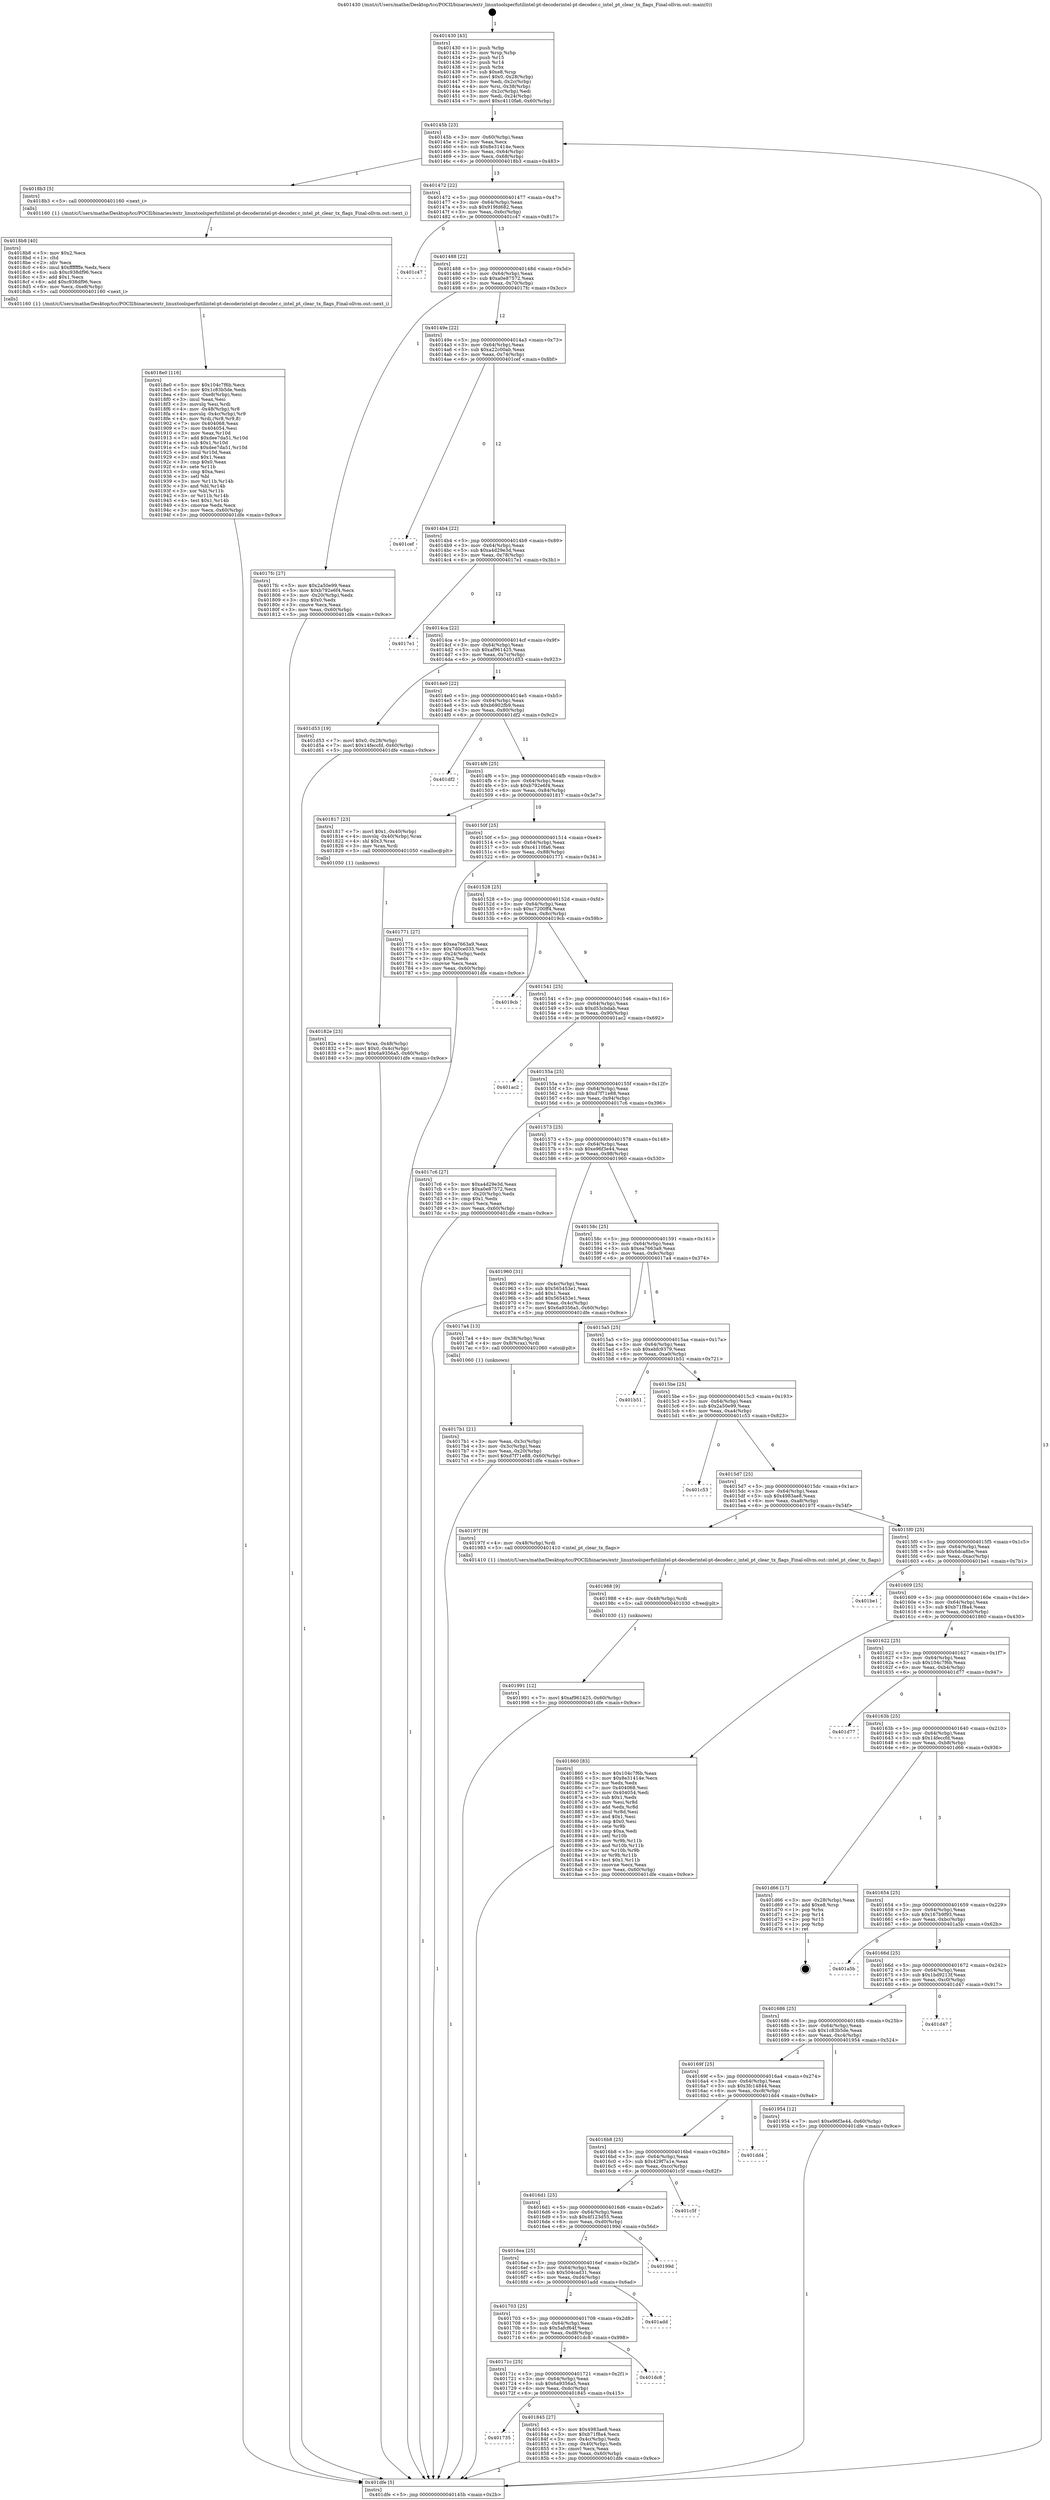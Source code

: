 digraph "0x401430" {
  label = "0x401430 (/mnt/c/Users/mathe/Desktop/tcc/POCII/binaries/extr_linuxtoolsperfutilintel-pt-decoderintel-pt-decoder.c_intel_pt_clear_tx_flags_Final-ollvm.out::main(0))"
  labelloc = "t"
  node[shape=record]

  Entry [label="",width=0.3,height=0.3,shape=circle,fillcolor=black,style=filled]
  "0x40145b" [label="{
     0x40145b [23]\l
     | [instrs]\l
     &nbsp;&nbsp;0x40145b \<+3\>: mov -0x60(%rbp),%eax\l
     &nbsp;&nbsp;0x40145e \<+2\>: mov %eax,%ecx\l
     &nbsp;&nbsp;0x401460 \<+6\>: sub $0x8e31414e,%ecx\l
     &nbsp;&nbsp;0x401466 \<+3\>: mov %eax,-0x64(%rbp)\l
     &nbsp;&nbsp;0x401469 \<+3\>: mov %ecx,-0x68(%rbp)\l
     &nbsp;&nbsp;0x40146c \<+6\>: je 00000000004018b3 \<main+0x483\>\l
  }"]
  "0x4018b3" [label="{
     0x4018b3 [5]\l
     | [instrs]\l
     &nbsp;&nbsp;0x4018b3 \<+5\>: call 0000000000401160 \<next_i\>\l
     | [calls]\l
     &nbsp;&nbsp;0x401160 \{1\} (/mnt/c/Users/mathe/Desktop/tcc/POCII/binaries/extr_linuxtoolsperfutilintel-pt-decoderintel-pt-decoder.c_intel_pt_clear_tx_flags_Final-ollvm.out::next_i)\l
  }"]
  "0x401472" [label="{
     0x401472 [22]\l
     | [instrs]\l
     &nbsp;&nbsp;0x401472 \<+5\>: jmp 0000000000401477 \<main+0x47\>\l
     &nbsp;&nbsp;0x401477 \<+3\>: mov -0x64(%rbp),%eax\l
     &nbsp;&nbsp;0x40147a \<+5\>: sub $0x919fd682,%eax\l
     &nbsp;&nbsp;0x40147f \<+3\>: mov %eax,-0x6c(%rbp)\l
     &nbsp;&nbsp;0x401482 \<+6\>: je 0000000000401c47 \<main+0x817\>\l
  }"]
  Exit [label="",width=0.3,height=0.3,shape=circle,fillcolor=black,style=filled,peripheries=2]
  "0x401c47" [label="{
     0x401c47\l
  }", style=dashed]
  "0x401488" [label="{
     0x401488 [22]\l
     | [instrs]\l
     &nbsp;&nbsp;0x401488 \<+5\>: jmp 000000000040148d \<main+0x5d\>\l
     &nbsp;&nbsp;0x40148d \<+3\>: mov -0x64(%rbp),%eax\l
     &nbsp;&nbsp;0x401490 \<+5\>: sub $0xa0e87572,%eax\l
     &nbsp;&nbsp;0x401495 \<+3\>: mov %eax,-0x70(%rbp)\l
     &nbsp;&nbsp;0x401498 \<+6\>: je 00000000004017fc \<main+0x3cc\>\l
  }"]
  "0x401991" [label="{
     0x401991 [12]\l
     | [instrs]\l
     &nbsp;&nbsp;0x401991 \<+7\>: movl $0xaf961425,-0x60(%rbp)\l
     &nbsp;&nbsp;0x401998 \<+5\>: jmp 0000000000401dfe \<main+0x9ce\>\l
  }"]
  "0x4017fc" [label="{
     0x4017fc [27]\l
     | [instrs]\l
     &nbsp;&nbsp;0x4017fc \<+5\>: mov $0x2a50e99,%eax\l
     &nbsp;&nbsp;0x401801 \<+5\>: mov $0xb792e6f4,%ecx\l
     &nbsp;&nbsp;0x401806 \<+3\>: mov -0x20(%rbp),%edx\l
     &nbsp;&nbsp;0x401809 \<+3\>: cmp $0x0,%edx\l
     &nbsp;&nbsp;0x40180c \<+3\>: cmove %ecx,%eax\l
     &nbsp;&nbsp;0x40180f \<+3\>: mov %eax,-0x60(%rbp)\l
     &nbsp;&nbsp;0x401812 \<+5\>: jmp 0000000000401dfe \<main+0x9ce\>\l
  }"]
  "0x40149e" [label="{
     0x40149e [22]\l
     | [instrs]\l
     &nbsp;&nbsp;0x40149e \<+5\>: jmp 00000000004014a3 \<main+0x73\>\l
     &nbsp;&nbsp;0x4014a3 \<+3\>: mov -0x64(%rbp),%eax\l
     &nbsp;&nbsp;0x4014a6 \<+5\>: sub $0xa22c00ab,%eax\l
     &nbsp;&nbsp;0x4014ab \<+3\>: mov %eax,-0x74(%rbp)\l
     &nbsp;&nbsp;0x4014ae \<+6\>: je 0000000000401cef \<main+0x8bf\>\l
  }"]
  "0x401988" [label="{
     0x401988 [9]\l
     | [instrs]\l
     &nbsp;&nbsp;0x401988 \<+4\>: mov -0x48(%rbp),%rdi\l
     &nbsp;&nbsp;0x40198c \<+5\>: call 0000000000401030 \<free@plt\>\l
     | [calls]\l
     &nbsp;&nbsp;0x401030 \{1\} (unknown)\l
  }"]
  "0x401cef" [label="{
     0x401cef\l
  }", style=dashed]
  "0x4014b4" [label="{
     0x4014b4 [22]\l
     | [instrs]\l
     &nbsp;&nbsp;0x4014b4 \<+5\>: jmp 00000000004014b9 \<main+0x89\>\l
     &nbsp;&nbsp;0x4014b9 \<+3\>: mov -0x64(%rbp),%eax\l
     &nbsp;&nbsp;0x4014bc \<+5\>: sub $0xa4d29e3d,%eax\l
     &nbsp;&nbsp;0x4014c1 \<+3\>: mov %eax,-0x78(%rbp)\l
     &nbsp;&nbsp;0x4014c4 \<+6\>: je 00000000004017e1 \<main+0x3b1\>\l
  }"]
  "0x4018e0" [label="{
     0x4018e0 [116]\l
     | [instrs]\l
     &nbsp;&nbsp;0x4018e0 \<+5\>: mov $0x104c7f6b,%ecx\l
     &nbsp;&nbsp;0x4018e5 \<+5\>: mov $0x1c83b5de,%edx\l
     &nbsp;&nbsp;0x4018ea \<+6\>: mov -0xe8(%rbp),%esi\l
     &nbsp;&nbsp;0x4018f0 \<+3\>: imul %eax,%esi\l
     &nbsp;&nbsp;0x4018f3 \<+3\>: movslq %esi,%rdi\l
     &nbsp;&nbsp;0x4018f6 \<+4\>: mov -0x48(%rbp),%r8\l
     &nbsp;&nbsp;0x4018fa \<+4\>: movslq -0x4c(%rbp),%r9\l
     &nbsp;&nbsp;0x4018fe \<+4\>: mov %rdi,(%r8,%r9,8)\l
     &nbsp;&nbsp;0x401902 \<+7\>: mov 0x404068,%eax\l
     &nbsp;&nbsp;0x401909 \<+7\>: mov 0x404054,%esi\l
     &nbsp;&nbsp;0x401910 \<+3\>: mov %eax,%r10d\l
     &nbsp;&nbsp;0x401913 \<+7\>: add $0xdee7da51,%r10d\l
     &nbsp;&nbsp;0x40191a \<+4\>: sub $0x1,%r10d\l
     &nbsp;&nbsp;0x40191e \<+7\>: sub $0xdee7da51,%r10d\l
     &nbsp;&nbsp;0x401925 \<+4\>: imul %r10d,%eax\l
     &nbsp;&nbsp;0x401929 \<+3\>: and $0x1,%eax\l
     &nbsp;&nbsp;0x40192c \<+3\>: cmp $0x0,%eax\l
     &nbsp;&nbsp;0x40192f \<+4\>: sete %r11b\l
     &nbsp;&nbsp;0x401933 \<+3\>: cmp $0xa,%esi\l
     &nbsp;&nbsp;0x401936 \<+3\>: setl %bl\l
     &nbsp;&nbsp;0x401939 \<+3\>: mov %r11b,%r14b\l
     &nbsp;&nbsp;0x40193c \<+3\>: and %bl,%r14b\l
     &nbsp;&nbsp;0x40193f \<+3\>: xor %bl,%r11b\l
     &nbsp;&nbsp;0x401942 \<+3\>: or %r11b,%r14b\l
     &nbsp;&nbsp;0x401945 \<+4\>: test $0x1,%r14b\l
     &nbsp;&nbsp;0x401949 \<+3\>: cmovne %edx,%ecx\l
     &nbsp;&nbsp;0x40194c \<+3\>: mov %ecx,-0x60(%rbp)\l
     &nbsp;&nbsp;0x40194f \<+5\>: jmp 0000000000401dfe \<main+0x9ce\>\l
  }"]
  "0x4017e1" [label="{
     0x4017e1\l
  }", style=dashed]
  "0x4014ca" [label="{
     0x4014ca [22]\l
     | [instrs]\l
     &nbsp;&nbsp;0x4014ca \<+5\>: jmp 00000000004014cf \<main+0x9f\>\l
     &nbsp;&nbsp;0x4014cf \<+3\>: mov -0x64(%rbp),%eax\l
     &nbsp;&nbsp;0x4014d2 \<+5\>: sub $0xaf961425,%eax\l
     &nbsp;&nbsp;0x4014d7 \<+3\>: mov %eax,-0x7c(%rbp)\l
     &nbsp;&nbsp;0x4014da \<+6\>: je 0000000000401d53 \<main+0x923\>\l
  }"]
  "0x4018b8" [label="{
     0x4018b8 [40]\l
     | [instrs]\l
     &nbsp;&nbsp;0x4018b8 \<+5\>: mov $0x2,%ecx\l
     &nbsp;&nbsp;0x4018bd \<+1\>: cltd\l
     &nbsp;&nbsp;0x4018be \<+2\>: idiv %ecx\l
     &nbsp;&nbsp;0x4018c0 \<+6\>: imul $0xfffffffe,%edx,%ecx\l
     &nbsp;&nbsp;0x4018c6 \<+6\>: sub $0xc938df96,%ecx\l
     &nbsp;&nbsp;0x4018cc \<+3\>: add $0x1,%ecx\l
     &nbsp;&nbsp;0x4018cf \<+6\>: add $0xc938df96,%ecx\l
     &nbsp;&nbsp;0x4018d5 \<+6\>: mov %ecx,-0xe8(%rbp)\l
     &nbsp;&nbsp;0x4018db \<+5\>: call 0000000000401160 \<next_i\>\l
     | [calls]\l
     &nbsp;&nbsp;0x401160 \{1\} (/mnt/c/Users/mathe/Desktop/tcc/POCII/binaries/extr_linuxtoolsperfutilintel-pt-decoderintel-pt-decoder.c_intel_pt_clear_tx_flags_Final-ollvm.out::next_i)\l
  }"]
  "0x401d53" [label="{
     0x401d53 [19]\l
     | [instrs]\l
     &nbsp;&nbsp;0x401d53 \<+7\>: movl $0x0,-0x28(%rbp)\l
     &nbsp;&nbsp;0x401d5a \<+7\>: movl $0x14feccfd,-0x60(%rbp)\l
     &nbsp;&nbsp;0x401d61 \<+5\>: jmp 0000000000401dfe \<main+0x9ce\>\l
  }"]
  "0x4014e0" [label="{
     0x4014e0 [22]\l
     | [instrs]\l
     &nbsp;&nbsp;0x4014e0 \<+5\>: jmp 00000000004014e5 \<main+0xb5\>\l
     &nbsp;&nbsp;0x4014e5 \<+3\>: mov -0x64(%rbp),%eax\l
     &nbsp;&nbsp;0x4014e8 \<+5\>: sub $0xb6902fb9,%eax\l
     &nbsp;&nbsp;0x4014ed \<+3\>: mov %eax,-0x80(%rbp)\l
     &nbsp;&nbsp;0x4014f0 \<+6\>: je 0000000000401df2 \<main+0x9c2\>\l
  }"]
  "0x401735" [label="{
     0x401735\l
  }", style=dashed]
  "0x401df2" [label="{
     0x401df2\l
  }", style=dashed]
  "0x4014f6" [label="{
     0x4014f6 [25]\l
     | [instrs]\l
     &nbsp;&nbsp;0x4014f6 \<+5\>: jmp 00000000004014fb \<main+0xcb\>\l
     &nbsp;&nbsp;0x4014fb \<+3\>: mov -0x64(%rbp),%eax\l
     &nbsp;&nbsp;0x4014fe \<+5\>: sub $0xb792e6f4,%eax\l
     &nbsp;&nbsp;0x401503 \<+6\>: mov %eax,-0x84(%rbp)\l
     &nbsp;&nbsp;0x401509 \<+6\>: je 0000000000401817 \<main+0x3e7\>\l
  }"]
  "0x401845" [label="{
     0x401845 [27]\l
     | [instrs]\l
     &nbsp;&nbsp;0x401845 \<+5\>: mov $0x4983ae8,%eax\l
     &nbsp;&nbsp;0x40184a \<+5\>: mov $0xb71f8a4,%ecx\l
     &nbsp;&nbsp;0x40184f \<+3\>: mov -0x4c(%rbp),%edx\l
     &nbsp;&nbsp;0x401852 \<+3\>: cmp -0x40(%rbp),%edx\l
     &nbsp;&nbsp;0x401855 \<+3\>: cmovl %ecx,%eax\l
     &nbsp;&nbsp;0x401858 \<+3\>: mov %eax,-0x60(%rbp)\l
     &nbsp;&nbsp;0x40185b \<+5\>: jmp 0000000000401dfe \<main+0x9ce\>\l
  }"]
  "0x401817" [label="{
     0x401817 [23]\l
     | [instrs]\l
     &nbsp;&nbsp;0x401817 \<+7\>: movl $0x1,-0x40(%rbp)\l
     &nbsp;&nbsp;0x40181e \<+4\>: movslq -0x40(%rbp),%rax\l
     &nbsp;&nbsp;0x401822 \<+4\>: shl $0x3,%rax\l
     &nbsp;&nbsp;0x401826 \<+3\>: mov %rax,%rdi\l
     &nbsp;&nbsp;0x401829 \<+5\>: call 0000000000401050 \<malloc@plt\>\l
     | [calls]\l
     &nbsp;&nbsp;0x401050 \{1\} (unknown)\l
  }"]
  "0x40150f" [label="{
     0x40150f [25]\l
     | [instrs]\l
     &nbsp;&nbsp;0x40150f \<+5\>: jmp 0000000000401514 \<main+0xe4\>\l
     &nbsp;&nbsp;0x401514 \<+3\>: mov -0x64(%rbp),%eax\l
     &nbsp;&nbsp;0x401517 \<+5\>: sub $0xc4110fa6,%eax\l
     &nbsp;&nbsp;0x40151c \<+6\>: mov %eax,-0x88(%rbp)\l
     &nbsp;&nbsp;0x401522 \<+6\>: je 0000000000401771 \<main+0x341\>\l
  }"]
  "0x40171c" [label="{
     0x40171c [25]\l
     | [instrs]\l
     &nbsp;&nbsp;0x40171c \<+5\>: jmp 0000000000401721 \<main+0x2f1\>\l
     &nbsp;&nbsp;0x401721 \<+3\>: mov -0x64(%rbp),%eax\l
     &nbsp;&nbsp;0x401724 \<+5\>: sub $0x6a9356a5,%eax\l
     &nbsp;&nbsp;0x401729 \<+6\>: mov %eax,-0xdc(%rbp)\l
     &nbsp;&nbsp;0x40172f \<+6\>: je 0000000000401845 \<main+0x415\>\l
  }"]
  "0x401771" [label="{
     0x401771 [27]\l
     | [instrs]\l
     &nbsp;&nbsp;0x401771 \<+5\>: mov $0xea7663a9,%eax\l
     &nbsp;&nbsp;0x401776 \<+5\>: mov $0x7d0ce035,%ecx\l
     &nbsp;&nbsp;0x40177b \<+3\>: mov -0x24(%rbp),%edx\l
     &nbsp;&nbsp;0x40177e \<+3\>: cmp $0x2,%edx\l
     &nbsp;&nbsp;0x401781 \<+3\>: cmovne %ecx,%eax\l
     &nbsp;&nbsp;0x401784 \<+3\>: mov %eax,-0x60(%rbp)\l
     &nbsp;&nbsp;0x401787 \<+5\>: jmp 0000000000401dfe \<main+0x9ce\>\l
  }"]
  "0x401528" [label="{
     0x401528 [25]\l
     | [instrs]\l
     &nbsp;&nbsp;0x401528 \<+5\>: jmp 000000000040152d \<main+0xfd\>\l
     &nbsp;&nbsp;0x40152d \<+3\>: mov -0x64(%rbp),%eax\l
     &nbsp;&nbsp;0x401530 \<+5\>: sub $0xc7200ff4,%eax\l
     &nbsp;&nbsp;0x401535 \<+6\>: mov %eax,-0x8c(%rbp)\l
     &nbsp;&nbsp;0x40153b \<+6\>: je 00000000004019cb \<main+0x59b\>\l
  }"]
  "0x401dfe" [label="{
     0x401dfe [5]\l
     | [instrs]\l
     &nbsp;&nbsp;0x401dfe \<+5\>: jmp 000000000040145b \<main+0x2b\>\l
  }"]
  "0x401430" [label="{
     0x401430 [43]\l
     | [instrs]\l
     &nbsp;&nbsp;0x401430 \<+1\>: push %rbp\l
     &nbsp;&nbsp;0x401431 \<+3\>: mov %rsp,%rbp\l
     &nbsp;&nbsp;0x401434 \<+2\>: push %r15\l
     &nbsp;&nbsp;0x401436 \<+2\>: push %r14\l
     &nbsp;&nbsp;0x401438 \<+1\>: push %rbx\l
     &nbsp;&nbsp;0x401439 \<+7\>: sub $0xe8,%rsp\l
     &nbsp;&nbsp;0x401440 \<+7\>: movl $0x0,-0x28(%rbp)\l
     &nbsp;&nbsp;0x401447 \<+3\>: mov %edi,-0x2c(%rbp)\l
     &nbsp;&nbsp;0x40144a \<+4\>: mov %rsi,-0x38(%rbp)\l
     &nbsp;&nbsp;0x40144e \<+3\>: mov -0x2c(%rbp),%edi\l
     &nbsp;&nbsp;0x401451 \<+3\>: mov %edi,-0x24(%rbp)\l
     &nbsp;&nbsp;0x401454 \<+7\>: movl $0xc4110fa6,-0x60(%rbp)\l
  }"]
  "0x401dc8" [label="{
     0x401dc8\l
  }", style=dashed]
  "0x4019cb" [label="{
     0x4019cb\l
  }", style=dashed]
  "0x401541" [label="{
     0x401541 [25]\l
     | [instrs]\l
     &nbsp;&nbsp;0x401541 \<+5\>: jmp 0000000000401546 \<main+0x116\>\l
     &nbsp;&nbsp;0x401546 \<+3\>: mov -0x64(%rbp),%eax\l
     &nbsp;&nbsp;0x401549 \<+5\>: sub $0xd53cbdab,%eax\l
     &nbsp;&nbsp;0x40154e \<+6\>: mov %eax,-0x90(%rbp)\l
     &nbsp;&nbsp;0x401554 \<+6\>: je 0000000000401ac2 \<main+0x692\>\l
  }"]
  "0x401703" [label="{
     0x401703 [25]\l
     | [instrs]\l
     &nbsp;&nbsp;0x401703 \<+5\>: jmp 0000000000401708 \<main+0x2d8\>\l
     &nbsp;&nbsp;0x401708 \<+3\>: mov -0x64(%rbp),%eax\l
     &nbsp;&nbsp;0x40170b \<+5\>: sub $0x5afcf64f,%eax\l
     &nbsp;&nbsp;0x401710 \<+6\>: mov %eax,-0xd8(%rbp)\l
     &nbsp;&nbsp;0x401716 \<+6\>: je 0000000000401dc8 \<main+0x998\>\l
  }"]
  "0x401ac2" [label="{
     0x401ac2\l
  }", style=dashed]
  "0x40155a" [label="{
     0x40155a [25]\l
     | [instrs]\l
     &nbsp;&nbsp;0x40155a \<+5\>: jmp 000000000040155f \<main+0x12f\>\l
     &nbsp;&nbsp;0x40155f \<+3\>: mov -0x64(%rbp),%eax\l
     &nbsp;&nbsp;0x401562 \<+5\>: sub $0xd7f71e88,%eax\l
     &nbsp;&nbsp;0x401567 \<+6\>: mov %eax,-0x94(%rbp)\l
     &nbsp;&nbsp;0x40156d \<+6\>: je 00000000004017c6 \<main+0x396\>\l
  }"]
  "0x401add" [label="{
     0x401add\l
  }", style=dashed]
  "0x4017c6" [label="{
     0x4017c6 [27]\l
     | [instrs]\l
     &nbsp;&nbsp;0x4017c6 \<+5\>: mov $0xa4d29e3d,%eax\l
     &nbsp;&nbsp;0x4017cb \<+5\>: mov $0xa0e87572,%ecx\l
     &nbsp;&nbsp;0x4017d0 \<+3\>: mov -0x20(%rbp),%edx\l
     &nbsp;&nbsp;0x4017d3 \<+3\>: cmp $0x1,%edx\l
     &nbsp;&nbsp;0x4017d6 \<+3\>: cmovl %ecx,%eax\l
     &nbsp;&nbsp;0x4017d9 \<+3\>: mov %eax,-0x60(%rbp)\l
     &nbsp;&nbsp;0x4017dc \<+5\>: jmp 0000000000401dfe \<main+0x9ce\>\l
  }"]
  "0x401573" [label="{
     0x401573 [25]\l
     | [instrs]\l
     &nbsp;&nbsp;0x401573 \<+5\>: jmp 0000000000401578 \<main+0x148\>\l
     &nbsp;&nbsp;0x401578 \<+3\>: mov -0x64(%rbp),%eax\l
     &nbsp;&nbsp;0x40157b \<+5\>: sub $0xe96f3e44,%eax\l
     &nbsp;&nbsp;0x401580 \<+6\>: mov %eax,-0x98(%rbp)\l
     &nbsp;&nbsp;0x401586 \<+6\>: je 0000000000401960 \<main+0x530\>\l
  }"]
  "0x4016ea" [label="{
     0x4016ea [25]\l
     | [instrs]\l
     &nbsp;&nbsp;0x4016ea \<+5\>: jmp 00000000004016ef \<main+0x2bf\>\l
     &nbsp;&nbsp;0x4016ef \<+3\>: mov -0x64(%rbp),%eax\l
     &nbsp;&nbsp;0x4016f2 \<+5\>: sub $0x504cad31,%eax\l
     &nbsp;&nbsp;0x4016f7 \<+6\>: mov %eax,-0xd4(%rbp)\l
     &nbsp;&nbsp;0x4016fd \<+6\>: je 0000000000401add \<main+0x6ad\>\l
  }"]
  "0x401960" [label="{
     0x401960 [31]\l
     | [instrs]\l
     &nbsp;&nbsp;0x401960 \<+3\>: mov -0x4c(%rbp),%eax\l
     &nbsp;&nbsp;0x401963 \<+5\>: sub $0x565453e1,%eax\l
     &nbsp;&nbsp;0x401968 \<+3\>: add $0x1,%eax\l
     &nbsp;&nbsp;0x40196b \<+5\>: add $0x565453e1,%eax\l
     &nbsp;&nbsp;0x401970 \<+3\>: mov %eax,-0x4c(%rbp)\l
     &nbsp;&nbsp;0x401973 \<+7\>: movl $0x6a9356a5,-0x60(%rbp)\l
     &nbsp;&nbsp;0x40197a \<+5\>: jmp 0000000000401dfe \<main+0x9ce\>\l
  }"]
  "0x40158c" [label="{
     0x40158c [25]\l
     | [instrs]\l
     &nbsp;&nbsp;0x40158c \<+5\>: jmp 0000000000401591 \<main+0x161\>\l
     &nbsp;&nbsp;0x401591 \<+3\>: mov -0x64(%rbp),%eax\l
     &nbsp;&nbsp;0x401594 \<+5\>: sub $0xea7663a9,%eax\l
     &nbsp;&nbsp;0x401599 \<+6\>: mov %eax,-0x9c(%rbp)\l
     &nbsp;&nbsp;0x40159f \<+6\>: je 00000000004017a4 \<main+0x374\>\l
  }"]
  "0x40199d" [label="{
     0x40199d\l
  }", style=dashed]
  "0x4017a4" [label="{
     0x4017a4 [13]\l
     | [instrs]\l
     &nbsp;&nbsp;0x4017a4 \<+4\>: mov -0x38(%rbp),%rax\l
     &nbsp;&nbsp;0x4017a8 \<+4\>: mov 0x8(%rax),%rdi\l
     &nbsp;&nbsp;0x4017ac \<+5\>: call 0000000000401060 \<atoi@plt\>\l
     | [calls]\l
     &nbsp;&nbsp;0x401060 \{1\} (unknown)\l
  }"]
  "0x4015a5" [label="{
     0x4015a5 [25]\l
     | [instrs]\l
     &nbsp;&nbsp;0x4015a5 \<+5\>: jmp 00000000004015aa \<main+0x17a\>\l
     &nbsp;&nbsp;0x4015aa \<+3\>: mov -0x64(%rbp),%eax\l
     &nbsp;&nbsp;0x4015ad \<+5\>: sub $0xebfc9379,%eax\l
     &nbsp;&nbsp;0x4015b2 \<+6\>: mov %eax,-0xa0(%rbp)\l
     &nbsp;&nbsp;0x4015b8 \<+6\>: je 0000000000401b51 \<main+0x721\>\l
  }"]
  "0x4017b1" [label="{
     0x4017b1 [21]\l
     | [instrs]\l
     &nbsp;&nbsp;0x4017b1 \<+3\>: mov %eax,-0x3c(%rbp)\l
     &nbsp;&nbsp;0x4017b4 \<+3\>: mov -0x3c(%rbp),%eax\l
     &nbsp;&nbsp;0x4017b7 \<+3\>: mov %eax,-0x20(%rbp)\l
     &nbsp;&nbsp;0x4017ba \<+7\>: movl $0xd7f71e88,-0x60(%rbp)\l
     &nbsp;&nbsp;0x4017c1 \<+5\>: jmp 0000000000401dfe \<main+0x9ce\>\l
  }"]
  "0x40182e" [label="{
     0x40182e [23]\l
     | [instrs]\l
     &nbsp;&nbsp;0x40182e \<+4\>: mov %rax,-0x48(%rbp)\l
     &nbsp;&nbsp;0x401832 \<+7\>: movl $0x0,-0x4c(%rbp)\l
     &nbsp;&nbsp;0x401839 \<+7\>: movl $0x6a9356a5,-0x60(%rbp)\l
     &nbsp;&nbsp;0x401840 \<+5\>: jmp 0000000000401dfe \<main+0x9ce\>\l
  }"]
  "0x4016d1" [label="{
     0x4016d1 [25]\l
     | [instrs]\l
     &nbsp;&nbsp;0x4016d1 \<+5\>: jmp 00000000004016d6 \<main+0x2a6\>\l
     &nbsp;&nbsp;0x4016d6 \<+3\>: mov -0x64(%rbp),%eax\l
     &nbsp;&nbsp;0x4016d9 \<+5\>: sub $0x4f123d55,%eax\l
     &nbsp;&nbsp;0x4016de \<+6\>: mov %eax,-0xd0(%rbp)\l
     &nbsp;&nbsp;0x4016e4 \<+6\>: je 000000000040199d \<main+0x56d\>\l
  }"]
  "0x401b51" [label="{
     0x401b51\l
  }", style=dashed]
  "0x4015be" [label="{
     0x4015be [25]\l
     | [instrs]\l
     &nbsp;&nbsp;0x4015be \<+5\>: jmp 00000000004015c3 \<main+0x193\>\l
     &nbsp;&nbsp;0x4015c3 \<+3\>: mov -0x64(%rbp),%eax\l
     &nbsp;&nbsp;0x4015c6 \<+5\>: sub $0x2a50e99,%eax\l
     &nbsp;&nbsp;0x4015cb \<+6\>: mov %eax,-0xa4(%rbp)\l
     &nbsp;&nbsp;0x4015d1 \<+6\>: je 0000000000401c53 \<main+0x823\>\l
  }"]
  "0x401c5f" [label="{
     0x401c5f\l
  }", style=dashed]
  "0x401c53" [label="{
     0x401c53\l
  }", style=dashed]
  "0x4015d7" [label="{
     0x4015d7 [25]\l
     | [instrs]\l
     &nbsp;&nbsp;0x4015d7 \<+5\>: jmp 00000000004015dc \<main+0x1ac\>\l
     &nbsp;&nbsp;0x4015dc \<+3\>: mov -0x64(%rbp),%eax\l
     &nbsp;&nbsp;0x4015df \<+5\>: sub $0x4983ae8,%eax\l
     &nbsp;&nbsp;0x4015e4 \<+6\>: mov %eax,-0xa8(%rbp)\l
     &nbsp;&nbsp;0x4015ea \<+6\>: je 000000000040197f \<main+0x54f\>\l
  }"]
  "0x4016b8" [label="{
     0x4016b8 [25]\l
     | [instrs]\l
     &nbsp;&nbsp;0x4016b8 \<+5\>: jmp 00000000004016bd \<main+0x28d\>\l
     &nbsp;&nbsp;0x4016bd \<+3\>: mov -0x64(%rbp),%eax\l
     &nbsp;&nbsp;0x4016c0 \<+5\>: sub $0x429f7a1e,%eax\l
     &nbsp;&nbsp;0x4016c5 \<+6\>: mov %eax,-0xcc(%rbp)\l
     &nbsp;&nbsp;0x4016cb \<+6\>: je 0000000000401c5f \<main+0x82f\>\l
  }"]
  "0x40197f" [label="{
     0x40197f [9]\l
     | [instrs]\l
     &nbsp;&nbsp;0x40197f \<+4\>: mov -0x48(%rbp),%rdi\l
     &nbsp;&nbsp;0x401983 \<+5\>: call 0000000000401410 \<intel_pt_clear_tx_flags\>\l
     | [calls]\l
     &nbsp;&nbsp;0x401410 \{1\} (/mnt/c/Users/mathe/Desktop/tcc/POCII/binaries/extr_linuxtoolsperfutilintel-pt-decoderintel-pt-decoder.c_intel_pt_clear_tx_flags_Final-ollvm.out::intel_pt_clear_tx_flags)\l
  }"]
  "0x4015f0" [label="{
     0x4015f0 [25]\l
     | [instrs]\l
     &nbsp;&nbsp;0x4015f0 \<+5\>: jmp 00000000004015f5 \<main+0x1c5\>\l
     &nbsp;&nbsp;0x4015f5 \<+3\>: mov -0x64(%rbp),%eax\l
     &nbsp;&nbsp;0x4015f8 \<+5\>: sub $0x6dca8be,%eax\l
     &nbsp;&nbsp;0x4015fd \<+6\>: mov %eax,-0xac(%rbp)\l
     &nbsp;&nbsp;0x401603 \<+6\>: je 0000000000401be1 \<main+0x7b1\>\l
  }"]
  "0x401dd4" [label="{
     0x401dd4\l
  }", style=dashed]
  "0x401be1" [label="{
     0x401be1\l
  }", style=dashed]
  "0x401609" [label="{
     0x401609 [25]\l
     | [instrs]\l
     &nbsp;&nbsp;0x401609 \<+5\>: jmp 000000000040160e \<main+0x1de\>\l
     &nbsp;&nbsp;0x40160e \<+3\>: mov -0x64(%rbp),%eax\l
     &nbsp;&nbsp;0x401611 \<+5\>: sub $0xb71f8a4,%eax\l
     &nbsp;&nbsp;0x401616 \<+6\>: mov %eax,-0xb0(%rbp)\l
     &nbsp;&nbsp;0x40161c \<+6\>: je 0000000000401860 \<main+0x430\>\l
  }"]
  "0x40169f" [label="{
     0x40169f [25]\l
     | [instrs]\l
     &nbsp;&nbsp;0x40169f \<+5\>: jmp 00000000004016a4 \<main+0x274\>\l
     &nbsp;&nbsp;0x4016a4 \<+3\>: mov -0x64(%rbp),%eax\l
     &nbsp;&nbsp;0x4016a7 \<+5\>: sub $0x3fc14844,%eax\l
     &nbsp;&nbsp;0x4016ac \<+6\>: mov %eax,-0xc8(%rbp)\l
     &nbsp;&nbsp;0x4016b2 \<+6\>: je 0000000000401dd4 \<main+0x9a4\>\l
  }"]
  "0x401860" [label="{
     0x401860 [83]\l
     | [instrs]\l
     &nbsp;&nbsp;0x401860 \<+5\>: mov $0x104c7f6b,%eax\l
     &nbsp;&nbsp;0x401865 \<+5\>: mov $0x8e31414e,%ecx\l
     &nbsp;&nbsp;0x40186a \<+2\>: xor %edx,%edx\l
     &nbsp;&nbsp;0x40186c \<+7\>: mov 0x404068,%esi\l
     &nbsp;&nbsp;0x401873 \<+7\>: mov 0x404054,%edi\l
     &nbsp;&nbsp;0x40187a \<+3\>: sub $0x1,%edx\l
     &nbsp;&nbsp;0x40187d \<+3\>: mov %esi,%r8d\l
     &nbsp;&nbsp;0x401880 \<+3\>: add %edx,%r8d\l
     &nbsp;&nbsp;0x401883 \<+4\>: imul %r8d,%esi\l
     &nbsp;&nbsp;0x401887 \<+3\>: and $0x1,%esi\l
     &nbsp;&nbsp;0x40188a \<+3\>: cmp $0x0,%esi\l
     &nbsp;&nbsp;0x40188d \<+4\>: sete %r9b\l
     &nbsp;&nbsp;0x401891 \<+3\>: cmp $0xa,%edi\l
     &nbsp;&nbsp;0x401894 \<+4\>: setl %r10b\l
     &nbsp;&nbsp;0x401898 \<+3\>: mov %r9b,%r11b\l
     &nbsp;&nbsp;0x40189b \<+3\>: and %r10b,%r11b\l
     &nbsp;&nbsp;0x40189e \<+3\>: xor %r10b,%r9b\l
     &nbsp;&nbsp;0x4018a1 \<+3\>: or %r9b,%r11b\l
     &nbsp;&nbsp;0x4018a4 \<+4\>: test $0x1,%r11b\l
     &nbsp;&nbsp;0x4018a8 \<+3\>: cmovne %ecx,%eax\l
     &nbsp;&nbsp;0x4018ab \<+3\>: mov %eax,-0x60(%rbp)\l
     &nbsp;&nbsp;0x4018ae \<+5\>: jmp 0000000000401dfe \<main+0x9ce\>\l
  }"]
  "0x401622" [label="{
     0x401622 [25]\l
     | [instrs]\l
     &nbsp;&nbsp;0x401622 \<+5\>: jmp 0000000000401627 \<main+0x1f7\>\l
     &nbsp;&nbsp;0x401627 \<+3\>: mov -0x64(%rbp),%eax\l
     &nbsp;&nbsp;0x40162a \<+5\>: sub $0x104c7f6b,%eax\l
     &nbsp;&nbsp;0x40162f \<+6\>: mov %eax,-0xb4(%rbp)\l
     &nbsp;&nbsp;0x401635 \<+6\>: je 0000000000401d77 \<main+0x947\>\l
  }"]
  "0x401954" [label="{
     0x401954 [12]\l
     | [instrs]\l
     &nbsp;&nbsp;0x401954 \<+7\>: movl $0xe96f3e44,-0x60(%rbp)\l
     &nbsp;&nbsp;0x40195b \<+5\>: jmp 0000000000401dfe \<main+0x9ce\>\l
  }"]
  "0x401d77" [label="{
     0x401d77\l
  }", style=dashed]
  "0x40163b" [label="{
     0x40163b [25]\l
     | [instrs]\l
     &nbsp;&nbsp;0x40163b \<+5\>: jmp 0000000000401640 \<main+0x210\>\l
     &nbsp;&nbsp;0x401640 \<+3\>: mov -0x64(%rbp),%eax\l
     &nbsp;&nbsp;0x401643 \<+5\>: sub $0x14feccfd,%eax\l
     &nbsp;&nbsp;0x401648 \<+6\>: mov %eax,-0xb8(%rbp)\l
     &nbsp;&nbsp;0x40164e \<+6\>: je 0000000000401d66 \<main+0x936\>\l
  }"]
  "0x401686" [label="{
     0x401686 [25]\l
     | [instrs]\l
     &nbsp;&nbsp;0x401686 \<+5\>: jmp 000000000040168b \<main+0x25b\>\l
     &nbsp;&nbsp;0x40168b \<+3\>: mov -0x64(%rbp),%eax\l
     &nbsp;&nbsp;0x40168e \<+5\>: sub $0x1c83b5de,%eax\l
     &nbsp;&nbsp;0x401693 \<+6\>: mov %eax,-0xc4(%rbp)\l
     &nbsp;&nbsp;0x401699 \<+6\>: je 0000000000401954 \<main+0x524\>\l
  }"]
  "0x401d66" [label="{
     0x401d66 [17]\l
     | [instrs]\l
     &nbsp;&nbsp;0x401d66 \<+3\>: mov -0x28(%rbp),%eax\l
     &nbsp;&nbsp;0x401d69 \<+7\>: add $0xe8,%rsp\l
     &nbsp;&nbsp;0x401d70 \<+1\>: pop %rbx\l
     &nbsp;&nbsp;0x401d71 \<+2\>: pop %r14\l
     &nbsp;&nbsp;0x401d73 \<+2\>: pop %r15\l
     &nbsp;&nbsp;0x401d75 \<+1\>: pop %rbp\l
     &nbsp;&nbsp;0x401d76 \<+1\>: ret\l
  }"]
  "0x401654" [label="{
     0x401654 [25]\l
     | [instrs]\l
     &nbsp;&nbsp;0x401654 \<+5\>: jmp 0000000000401659 \<main+0x229\>\l
     &nbsp;&nbsp;0x401659 \<+3\>: mov -0x64(%rbp),%eax\l
     &nbsp;&nbsp;0x40165c \<+5\>: sub $0x167b9f93,%eax\l
     &nbsp;&nbsp;0x401661 \<+6\>: mov %eax,-0xbc(%rbp)\l
     &nbsp;&nbsp;0x401667 \<+6\>: je 0000000000401a5b \<main+0x62b\>\l
  }"]
  "0x401d47" [label="{
     0x401d47\l
  }", style=dashed]
  "0x401a5b" [label="{
     0x401a5b\l
  }", style=dashed]
  "0x40166d" [label="{
     0x40166d [25]\l
     | [instrs]\l
     &nbsp;&nbsp;0x40166d \<+5\>: jmp 0000000000401672 \<main+0x242\>\l
     &nbsp;&nbsp;0x401672 \<+3\>: mov -0x64(%rbp),%eax\l
     &nbsp;&nbsp;0x401675 \<+5\>: sub $0x1bd9213f,%eax\l
     &nbsp;&nbsp;0x40167a \<+6\>: mov %eax,-0xc0(%rbp)\l
     &nbsp;&nbsp;0x401680 \<+6\>: je 0000000000401d47 \<main+0x917\>\l
  }"]
  Entry -> "0x401430" [label=" 1"]
  "0x40145b" -> "0x4018b3" [label=" 1"]
  "0x40145b" -> "0x401472" [label=" 13"]
  "0x401d66" -> Exit [label=" 1"]
  "0x401472" -> "0x401c47" [label=" 0"]
  "0x401472" -> "0x401488" [label=" 13"]
  "0x401d53" -> "0x401dfe" [label=" 1"]
  "0x401488" -> "0x4017fc" [label=" 1"]
  "0x401488" -> "0x40149e" [label=" 12"]
  "0x401991" -> "0x401dfe" [label=" 1"]
  "0x40149e" -> "0x401cef" [label=" 0"]
  "0x40149e" -> "0x4014b4" [label=" 12"]
  "0x401988" -> "0x401991" [label=" 1"]
  "0x4014b4" -> "0x4017e1" [label=" 0"]
  "0x4014b4" -> "0x4014ca" [label=" 12"]
  "0x40197f" -> "0x401988" [label=" 1"]
  "0x4014ca" -> "0x401d53" [label=" 1"]
  "0x4014ca" -> "0x4014e0" [label=" 11"]
  "0x401960" -> "0x401dfe" [label=" 1"]
  "0x4014e0" -> "0x401df2" [label=" 0"]
  "0x4014e0" -> "0x4014f6" [label=" 11"]
  "0x401954" -> "0x401dfe" [label=" 1"]
  "0x4014f6" -> "0x401817" [label=" 1"]
  "0x4014f6" -> "0x40150f" [label=" 10"]
  "0x4018e0" -> "0x401dfe" [label=" 1"]
  "0x40150f" -> "0x401771" [label=" 1"]
  "0x40150f" -> "0x401528" [label=" 9"]
  "0x401771" -> "0x401dfe" [label=" 1"]
  "0x401430" -> "0x40145b" [label=" 1"]
  "0x401dfe" -> "0x40145b" [label=" 13"]
  "0x4018b3" -> "0x4018b8" [label=" 1"]
  "0x401528" -> "0x4019cb" [label=" 0"]
  "0x401528" -> "0x401541" [label=" 9"]
  "0x401860" -> "0x401dfe" [label=" 1"]
  "0x401541" -> "0x401ac2" [label=" 0"]
  "0x401541" -> "0x40155a" [label=" 9"]
  "0x40171c" -> "0x401735" [label=" 0"]
  "0x40155a" -> "0x4017c6" [label=" 1"]
  "0x40155a" -> "0x401573" [label=" 8"]
  "0x40171c" -> "0x401845" [label=" 2"]
  "0x401573" -> "0x401960" [label=" 1"]
  "0x401573" -> "0x40158c" [label=" 7"]
  "0x401703" -> "0x40171c" [label=" 2"]
  "0x40158c" -> "0x4017a4" [label=" 1"]
  "0x40158c" -> "0x4015a5" [label=" 6"]
  "0x4017a4" -> "0x4017b1" [label=" 1"]
  "0x4017b1" -> "0x401dfe" [label=" 1"]
  "0x4017c6" -> "0x401dfe" [label=" 1"]
  "0x4017fc" -> "0x401dfe" [label=" 1"]
  "0x401817" -> "0x40182e" [label=" 1"]
  "0x40182e" -> "0x401dfe" [label=" 1"]
  "0x401703" -> "0x401dc8" [label=" 0"]
  "0x4015a5" -> "0x401b51" [label=" 0"]
  "0x4015a5" -> "0x4015be" [label=" 6"]
  "0x4016ea" -> "0x401703" [label=" 2"]
  "0x4015be" -> "0x401c53" [label=" 0"]
  "0x4015be" -> "0x4015d7" [label=" 6"]
  "0x4016ea" -> "0x401add" [label=" 0"]
  "0x4015d7" -> "0x40197f" [label=" 1"]
  "0x4015d7" -> "0x4015f0" [label=" 5"]
  "0x4016d1" -> "0x4016ea" [label=" 2"]
  "0x4015f0" -> "0x401be1" [label=" 0"]
  "0x4015f0" -> "0x401609" [label=" 5"]
  "0x4016d1" -> "0x40199d" [label=" 0"]
  "0x401609" -> "0x401860" [label=" 1"]
  "0x401609" -> "0x401622" [label=" 4"]
  "0x4016b8" -> "0x4016d1" [label=" 2"]
  "0x401622" -> "0x401d77" [label=" 0"]
  "0x401622" -> "0x40163b" [label=" 4"]
  "0x4016b8" -> "0x401c5f" [label=" 0"]
  "0x40163b" -> "0x401d66" [label=" 1"]
  "0x40163b" -> "0x401654" [label=" 3"]
  "0x40169f" -> "0x4016b8" [label=" 2"]
  "0x401654" -> "0x401a5b" [label=" 0"]
  "0x401654" -> "0x40166d" [label=" 3"]
  "0x40169f" -> "0x401dd4" [label=" 0"]
  "0x40166d" -> "0x401d47" [label=" 0"]
  "0x40166d" -> "0x401686" [label=" 3"]
  "0x4018b8" -> "0x4018e0" [label=" 1"]
  "0x401686" -> "0x401954" [label=" 1"]
  "0x401686" -> "0x40169f" [label=" 2"]
  "0x401845" -> "0x401dfe" [label=" 2"]
}
